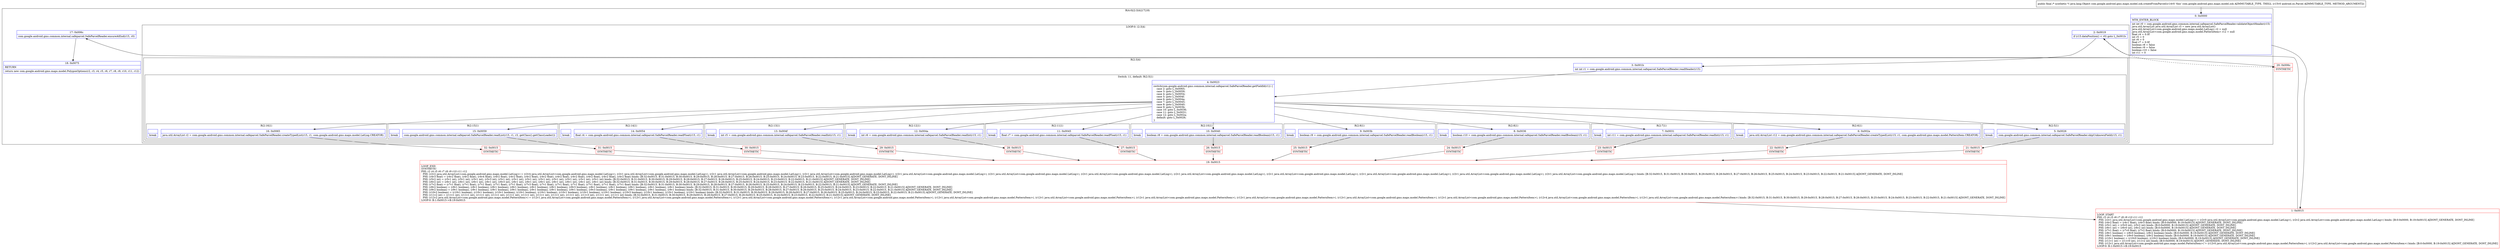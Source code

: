 digraph "CFG forcom.google.android.gms.maps.model.zzk.createFromParcel(Landroid\/os\/Parcel;)Ljava\/lang\/Object;" {
subgraph cluster_Region_615763726 {
label = "R(4:0|(2:3|4)|17|18)";
node [shape=record,color=blue];
Node_0 [shape=record,label="{0\:\ 0x0000|MTH_ENTER_BLOCK\l|int int r0 = com.google.android.gms.common.internal.safeparcel.SafeParcelReader.validateObjectHeader(r15)\ljava.util.ArrayList java.util.ArrayList r3 = new java.util.ArrayList()\ljava.util.ArrayList\<com.google.android.gms.maps.model.LatLng\> r2 = null\ljava.util.ArrayList\<com.google.android.gms.maps.model.PatternItem\> r12 = null\lfloat r4 = 0.0f\lint r5 = 0\lint r6 = 0\lfloat r7 = 0.0f\lboolean r8 = false\lboolean r9 = false\lboolean r10 = false\lint r11 = 0\l}"];
subgraph cluster_LoopRegion_121030482 {
label = "LOOP:0: (2:3|4)";
node [shape=record,color=blue];
Node_2 [shape=record,label="{2\:\ 0x0019|if (r15.dataPosition() \< r0) goto L_0x001b\l}"];
subgraph cluster_Region_1321612483 {
label = "R(2:3|4)";
node [shape=record,color=blue];
Node_3 [shape=record,label="{3\:\ 0x001b|int int r1 = com.google.android.gms.common.internal.safeparcel.SafeParcelReader.readHeader(r15)\l}"];
subgraph cluster_SwitchRegion_58159811 {
label = "Switch: 11, default: R(2:5|1)";
node [shape=record,color=blue];
Node_4 [shape=record,label="{4\:\ 0x0023|switch(com.google.android.gms.common.internal.safeparcel.SafeParcelReader.getFieldId(r1)) \{\l    case 2: goto L_0x0065;\l    case 3: goto L_0x0059;\l    case 4: goto L_0x0054;\l    case 5: goto L_0x004f;\l    case 6: goto L_0x004a;\l    case 7: goto L_0x0045;\l    case 8: goto L_0x0040;\l    case 9: goto L_0x003b;\l    case 10: goto L_0x0036;\l    case 11: goto L_0x0031;\l    case 12: goto L_0x002a;\l    default: goto L_0x0026;\l\}\l}"];
subgraph cluster_Region_20075413 {
label = "R(2:16|1)";
node [shape=record,color=blue];
Node_16 [shape=record,label="{16\:\ 0x0065|java.util.ArrayList r2 = com.google.android.gms.common.internal.safeparcel.SafeParcelReader.createTypedList(r15, r1, com.google.android.gms.maps.model.LatLng.CREATOR)\l}"];
Node_InsnContainer_710276166 [shape=record,label="{|break\l}"];
}
subgraph cluster_Region_1813035529 {
label = "R(2:15|1)";
node [shape=record,color=blue];
Node_15 [shape=record,label="{15\:\ 0x0059|com.google.android.gms.common.internal.safeparcel.SafeParcelReader.readList(r15, r1, r3, getClass().getClassLoader())\l}"];
Node_InsnContainer_191214041 [shape=record,label="{|break\l}"];
}
subgraph cluster_Region_184449919 {
label = "R(2:14|1)";
node [shape=record,color=blue];
Node_14 [shape=record,label="{14\:\ 0x0054|float r4 = com.google.android.gms.common.internal.safeparcel.SafeParcelReader.readFloat(r15, r1)\l}"];
Node_InsnContainer_2145738866 [shape=record,label="{|break\l}"];
}
subgraph cluster_Region_1666668763 {
label = "R(2:13|1)";
node [shape=record,color=blue];
Node_13 [shape=record,label="{13\:\ 0x004f|int r5 = com.google.android.gms.common.internal.safeparcel.SafeParcelReader.readInt(r15, r1)\l}"];
Node_InsnContainer_242553661 [shape=record,label="{|break\l}"];
}
subgraph cluster_Region_1894388191 {
label = "R(2:12|1)";
node [shape=record,color=blue];
Node_12 [shape=record,label="{12\:\ 0x004a|int r6 = com.google.android.gms.common.internal.safeparcel.SafeParcelReader.readInt(r15, r1)\l}"];
Node_InsnContainer_185020785 [shape=record,label="{|break\l}"];
}
subgraph cluster_Region_1379095527 {
label = "R(2:11|1)";
node [shape=record,color=blue];
Node_11 [shape=record,label="{11\:\ 0x0045|float r7 = com.google.android.gms.common.internal.safeparcel.SafeParcelReader.readFloat(r15, r1)\l}"];
Node_InsnContainer_768254641 [shape=record,label="{|break\l}"];
}
subgraph cluster_Region_728760157 {
label = "R(2:10|1)";
node [shape=record,color=blue];
Node_10 [shape=record,label="{10\:\ 0x0040|boolean r8 = com.google.android.gms.common.internal.safeparcel.SafeParcelReader.readBoolean(r15, r1)\l}"];
Node_InsnContainer_2037952906 [shape=record,label="{|break\l}"];
}
subgraph cluster_Region_1923607403 {
label = "R(2:9|1)";
node [shape=record,color=blue];
Node_9 [shape=record,label="{9\:\ 0x003b|boolean r9 = com.google.android.gms.common.internal.safeparcel.SafeParcelReader.readBoolean(r15, r1)\l}"];
Node_InsnContainer_1605544291 [shape=record,label="{|break\l}"];
}
subgraph cluster_Region_1382246409 {
label = "R(2:8|1)";
node [shape=record,color=blue];
Node_8 [shape=record,label="{8\:\ 0x0036|boolean r10 = com.google.android.gms.common.internal.safeparcel.SafeParcelReader.readBoolean(r15, r1)\l}"];
Node_InsnContainer_1829541725 [shape=record,label="{|break\l}"];
}
subgraph cluster_Region_436712905 {
label = "R(2:7|1)";
node [shape=record,color=blue];
Node_7 [shape=record,label="{7\:\ 0x0031|int r11 = com.google.android.gms.common.internal.safeparcel.SafeParcelReader.readInt(r15, r1)\l}"];
Node_InsnContainer_363556711 [shape=record,label="{|break\l}"];
}
subgraph cluster_Region_1002649346 {
label = "R(2:6|1)";
node [shape=record,color=blue];
Node_6 [shape=record,label="{6\:\ 0x002a|java.util.ArrayList r12 = com.google.android.gms.common.internal.safeparcel.SafeParcelReader.createTypedList(r15, r1, com.google.android.gms.maps.model.PatternItem.CREATOR)\l}"];
Node_InsnContainer_702773433 [shape=record,label="{|break\l}"];
}
subgraph cluster_Region_1251832196 {
label = "R(2:5|1)";
node [shape=record,color=blue];
Node_5 [shape=record,label="{5\:\ 0x0026|com.google.android.gms.common.internal.safeparcel.SafeParcelReader.skipUnknownField(r15, r1)\l}"];
Node_InsnContainer_1674585431 [shape=record,label="{|break\l}"];
}
}
}
}
Node_17 [shape=record,label="{17\:\ 0x006c|com.google.android.gms.common.internal.safeparcel.SafeParcelReader.ensureAtEnd(r15, r0)\l}"];
Node_18 [shape=record,label="{18\:\ 0x0075|RETURN\l|return new com.google.android.gms.maps.model.PolygonOptions(r2, r3, r4, r5, r6, r7, r8, r9, r10, r11, r12)\l}"];
}
Node_1 [shape=record,color=red,label="{1\:\ 0x0015|LOOP_START\lPHI: r2 r4 r5 r6 r7 r8 r9 r10 r11 r12 \l  PHI: (r2v1 java.util.ArrayList\<com.google.android.gms.maps.model.LatLng\>) = (r2v0 java.util.ArrayList\<com.google.android.gms.maps.model.LatLng\>), (r2v2 java.util.ArrayList\<com.google.android.gms.maps.model.LatLng\>) binds: [B:0:0x0000, B:19:0x0015] A[DONT_GENERATE, DONT_INLINE]\l  PHI: (r4v2 float) = (r4v1 float), (r4v3 float) binds: [B:0:0x0000, B:19:0x0015] A[DONT_GENERATE, DONT_INLINE]\l  PHI: (r5v1 int) = (r5v0 int), (r5v2 int) binds: [B:0:0x0000, B:19:0x0015] A[DONT_GENERATE, DONT_INLINE]\l  PHI: (r6v1 int) = (r6v0 int), (r6v2 int) binds: [B:0:0x0000, B:19:0x0015] A[DONT_GENERATE, DONT_INLINE]\l  PHI: (r7v1 float) = (r7v0 float), (r7v2 float) binds: [B:0:0x0000, B:19:0x0015] A[DONT_GENERATE, DONT_INLINE]\l  PHI: (r8v1 boolean) = (r8v0 boolean), (r8v2 boolean) binds: [B:0:0x0000, B:19:0x0015] A[DONT_GENERATE, DONT_INLINE]\l  PHI: (r9v1 boolean) = (r9v0 boolean), (r9v2 boolean) binds: [B:0:0x0000, B:19:0x0015] A[DONT_GENERATE, DONT_INLINE]\l  PHI: (r10v1 boolean) = (r10v0 boolean), (r10v2 boolean) binds: [B:0:0x0000, B:19:0x0015] A[DONT_GENERATE, DONT_INLINE]\l  PHI: (r11v1 int) = (r11v0 int), (r11v2 int) binds: [B:0:0x0000, B:19:0x0015] A[DONT_GENERATE, DONT_INLINE]\l  PHI: (r12v1 java.util.ArrayList\<com.google.android.gms.maps.model.PatternItem\>) = (r12v0 java.util.ArrayList\<com.google.android.gms.maps.model.PatternItem\>), (r12v2 java.util.ArrayList\<com.google.android.gms.maps.model.PatternItem\>) binds: [B:0:0x0000, B:19:0x0015] A[DONT_GENERATE, DONT_INLINE]\lLOOP:0: B:1:0x0015\-\>B:19:0x0015\l}"];
Node_19 [shape=record,color=red,label="{19\:\ 0x0015|LOOP_END\lSYNTHETIC\lPHI: r2 r4 r5 r6 r7 r8 r9 r10 r11 r12 \l  PHI: (r2v2 java.util.ArrayList\<com.google.android.gms.maps.model.LatLng\>) = (r2v4 java.util.ArrayList\<com.google.android.gms.maps.model.LatLng\>), (r2v1 java.util.ArrayList\<com.google.android.gms.maps.model.LatLng\>), (r2v1 java.util.ArrayList\<com.google.android.gms.maps.model.LatLng\>), (r2v1 java.util.ArrayList\<com.google.android.gms.maps.model.LatLng\>), (r2v1 java.util.ArrayList\<com.google.android.gms.maps.model.LatLng\>), (r2v1 java.util.ArrayList\<com.google.android.gms.maps.model.LatLng\>), (r2v1 java.util.ArrayList\<com.google.android.gms.maps.model.LatLng\>), (r2v1 java.util.ArrayList\<com.google.android.gms.maps.model.LatLng\>), (r2v1 java.util.ArrayList\<com.google.android.gms.maps.model.LatLng\>), (r2v1 java.util.ArrayList\<com.google.android.gms.maps.model.LatLng\>), (r2v1 java.util.ArrayList\<com.google.android.gms.maps.model.LatLng\>), (r2v1 java.util.ArrayList\<com.google.android.gms.maps.model.LatLng\>) binds: [B:32:0x0015, B:31:0x0015, B:30:0x0015, B:29:0x0015, B:28:0x0015, B:27:0x0015, B:26:0x0015, B:25:0x0015, B:24:0x0015, B:23:0x0015, B:22:0x0015, B:21:0x0015] A[DONT_GENERATE, DONT_INLINE]\l  PHI: (r4v3 float) = (r4v2 float), (r4v2 float), (r4v4 float), (r4v2 float), (r4v2 float), (r4v2 float), (r4v2 float), (r4v2 float), (r4v2 float), (r4v2 float), (r4v2 float), (r4v2 float) binds: [B:32:0x0015, B:31:0x0015, B:30:0x0015, B:29:0x0015, B:28:0x0015, B:27:0x0015, B:26:0x0015, B:25:0x0015, B:24:0x0015, B:23:0x0015, B:22:0x0015, B:21:0x0015] A[DONT_GENERATE, DONT_INLINE]\l  PHI: (r5v2 int) = (r5v1 int), (r5v1 int), (r5v1 int), (r5v3 int), (r5v1 int), (r5v1 int), (r5v1 int), (r5v1 int), (r5v1 int), (r5v1 int), (r5v1 int), (r5v1 int) binds: [B:32:0x0015, B:31:0x0015, B:30:0x0015, B:29:0x0015, B:28:0x0015, B:27:0x0015, B:26:0x0015, B:25:0x0015, B:24:0x0015, B:23:0x0015, B:22:0x0015, B:21:0x0015] A[DONT_GENERATE, DONT_INLINE]\l  PHI: (r6v2 int) = (r6v1 int), (r6v1 int), (r6v1 int), (r6v1 int), (r6v3 int), (r6v1 int), (r6v1 int), (r6v1 int), (r6v1 int), (r6v1 int), (r6v1 int), (r6v1 int) binds: [B:32:0x0015, B:31:0x0015, B:30:0x0015, B:29:0x0015, B:28:0x0015, B:27:0x0015, B:26:0x0015, B:25:0x0015, B:24:0x0015, B:23:0x0015, B:22:0x0015, B:21:0x0015] A[DONT_GENERATE, DONT_INLINE]\l  PHI: (r7v2 float) = (r7v1 float), (r7v1 float), (r7v1 float), (r7v1 float), (r7v1 float), (r7v3 float), (r7v1 float), (r7v1 float), (r7v1 float), (r7v1 float), (r7v1 float), (r7v1 float) binds: [B:32:0x0015, B:31:0x0015, B:30:0x0015, B:29:0x0015, B:28:0x0015, B:27:0x0015, B:26:0x0015, B:25:0x0015, B:24:0x0015, B:23:0x0015, B:22:0x0015, B:21:0x0015] A[DONT_GENERATE, DONT_INLINE]\l  PHI: (r8v2 boolean) = (r8v1 boolean), (r8v1 boolean), (r8v1 boolean), (r8v1 boolean), (r8v1 boolean), (r8v1 boolean), (r8v3 boolean), (r8v1 boolean), (r8v1 boolean), (r8v1 boolean), (r8v1 boolean), (r8v1 boolean) binds: [B:32:0x0015, B:31:0x0015, B:30:0x0015, B:29:0x0015, B:28:0x0015, B:27:0x0015, B:26:0x0015, B:25:0x0015, B:24:0x0015, B:23:0x0015, B:22:0x0015, B:21:0x0015] A[DONT_GENERATE, DONT_INLINE]\l  PHI: (r9v2 boolean) = (r9v1 boolean), (r9v1 boolean), (r9v1 boolean), (r9v1 boolean), (r9v1 boolean), (r9v1 boolean), (r9v1 boolean), (r9v3 boolean), (r9v1 boolean), (r9v1 boolean), (r9v1 boolean), (r9v1 boolean) binds: [B:32:0x0015, B:31:0x0015, B:30:0x0015, B:29:0x0015, B:28:0x0015, B:27:0x0015, B:26:0x0015, B:25:0x0015, B:24:0x0015, B:23:0x0015, B:22:0x0015, B:21:0x0015] A[DONT_GENERATE, DONT_INLINE]\l  PHI: (r10v2 boolean) = (r10v1 boolean), (r10v1 boolean), (r10v1 boolean), (r10v1 boolean), (r10v1 boolean), (r10v1 boolean), (r10v1 boolean), (r10v1 boolean), (r10v3 boolean), (r10v1 boolean), (r10v1 boolean), (r10v1 boolean) binds: [B:32:0x0015, B:31:0x0015, B:30:0x0015, B:29:0x0015, B:28:0x0015, B:27:0x0015, B:26:0x0015, B:25:0x0015, B:24:0x0015, B:23:0x0015, B:22:0x0015, B:21:0x0015] A[DONT_GENERATE, DONT_INLINE]\l  PHI: (r11v2 int) = (r11v1 int), (r11v1 int), (r11v1 int), (r11v1 int), (r11v1 int), (r11v1 int), (r11v1 int), (r11v1 int), (r11v1 int), (r11v3 int), (r11v1 int), (r11v1 int) binds: [B:32:0x0015, B:31:0x0015, B:30:0x0015, B:29:0x0015, B:28:0x0015, B:27:0x0015, B:26:0x0015, B:25:0x0015, B:24:0x0015, B:23:0x0015, B:22:0x0015, B:21:0x0015] A[DONT_GENERATE, DONT_INLINE]\l  PHI: (r12v2 java.util.ArrayList\<com.google.android.gms.maps.model.PatternItem\>) = (r12v1 java.util.ArrayList\<com.google.android.gms.maps.model.PatternItem\>), (r12v1 java.util.ArrayList\<com.google.android.gms.maps.model.PatternItem\>), (r12v1 java.util.ArrayList\<com.google.android.gms.maps.model.PatternItem\>), (r12v1 java.util.ArrayList\<com.google.android.gms.maps.model.PatternItem\>), (r12v1 java.util.ArrayList\<com.google.android.gms.maps.model.PatternItem\>), (r12v1 java.util.ArrayList\<com.google.android.gms.maps.model.PatternItem\>), (r12v1 java.util.ArrayList\<com.google.android.gms.maps.model.PatternItem\>), (r12v1 java.util.ArrayList\<com.google.android.gms.maps.model.PatternItem\>), (r12v1 java.util.ArrayList\<com.google.android.gms.maps.model.PatternItem\>), (r12v1 java.util.ArrayList\<com.google.android.gms.maps.model.PatternItem\>), (r12v4 java.util.ArrayList\<com.google.android.gms.maps.model.PatternItem\>), (r12v1 java.util.ArrayList\<com.google.android.gms.maps.model.PatternItem\>) binds: [B:32:0x0015, B:31:0x0015, B:30:0x0015, B:29:0x0015, B:28:0x0015, B:27:0x0015, B:26:0x0015, B:25:0x0015, B:24:0x0015, B:23:0x0015, B:22:0x0015, B:21:0x0015] A[DONT_GENERATE, DONT_INLINE]\lLOOP:0: B:1:0x0015\-\>B:19:0x0015\l}"];
Node_20 [shape=record,color=red,label="{20\:\ 0x006c|SYNTHETIC\l}"];
Node_21 [shape=record,color=red,label="{21\:\ 0x0015|SYNTHETIC\l}"];
Node_22 [shape=record,color=red,label="{22\:\ 0x0015|SYNTHETIC\l}"];
Node_23 [shape=record,color=red,label="{23\:\ 0x0015|SYNTHETIC\l}"];
Node_24 [shape=record,color=red,label="{24\:\ 0x0015|SYNTHETIC\l}"];
Node_25 [shape=record,color=red,label="{25\:\ 0x0015|SYNTHETIC\l}"];
Node_26 [shape=record,color=red,label="{26\:\ 0x0015|SYNTHETIC\l}"];
Node_27 [shape=record,color=red,label="{27\:\ 0x0015|SYNTHETIC\l}"];
Node_28 [shape=record,color=red,label="{28\:\ 0x0015|SYNTHETIC\l}"];
Node_29 [shape=record,color=red,label="{29\:\ 0x0015|SYNTHETIC\l}"];
Node_30 [shape=record,color=red,label="{30\:\ 0x0015|SYNTHETIC\l}"];
Node_31 [shape=record,color=red,label="{31\:\ 0x0015|SYNTHETIC\l}"];
Node_32 [shape=record,color=red,label="{32\:\ 0x0015|SYNTHETIC\l}"];
MethodNode[shape=record,label="{public final \/* synthetic *\/ java.lang.Object com.google.android.gms.maps.model.zzk.createFromParcel((r14v0 'this' com.google.android.gms.maps.model.zzk A[IMMUTABLE_TYPE, THIS]), (r15v0 android.os.Parcel A[IMMUTABLE_TYPE, METHOD_ARGUMENT])) }"];
MethodNode -> Node_0;
Node_0 -> Node_1;
Node_2 -> Node_3;
Node_2 -> Node_20[style=dashed];
Node_3 -> Node_4;
Node_4 -> Node_5;
Node_4 -> Node_6;
Node_4 -> Node_7;
Node_4 -> Node_8;
Node_4 -> Node_9;
Node_4 -> Node_10;
Node_4 -> Node_11;
Node_4 -> Node_12;
Node_4 -> Node_13;
Node_4 -> Node_14;
Node_4 -> Node_15;
Node_4 -> Node_16;
Node_16 -> Node_32;
Node_15 -> Node_31;
Node_14 -> Node_30;
Node_13 -> Node_29;
Node_12 -> Node_28;
Node_11 -> Node_27;
Node_10 -> Node_26;
Node_9 -> Node_25;
Node_8 -> Node_24;
Node_7 -> Node_23;
Node_6 -> Node_22;
Node_5 -> Node_21;
Node_17 -> Node_18;
Node_1 -> Node_2;
Node_19 -> Node_1;
Node_20 -> Node_17;
Node_21 -> Node_19;
Node_22 -> Node_19;
Node_23 -> Node_19;
Node_24 -> Node_19;
Node_25 -> Node_19;
Node_26 -> Node_19;
Node_27 -> Node_19;
Node_28 -> Node_19;
Node_29 -> Node_19;
Node_30 -> Node_19;
Node_31 -> Node_19;
Node_32 -> Node_19;
}

